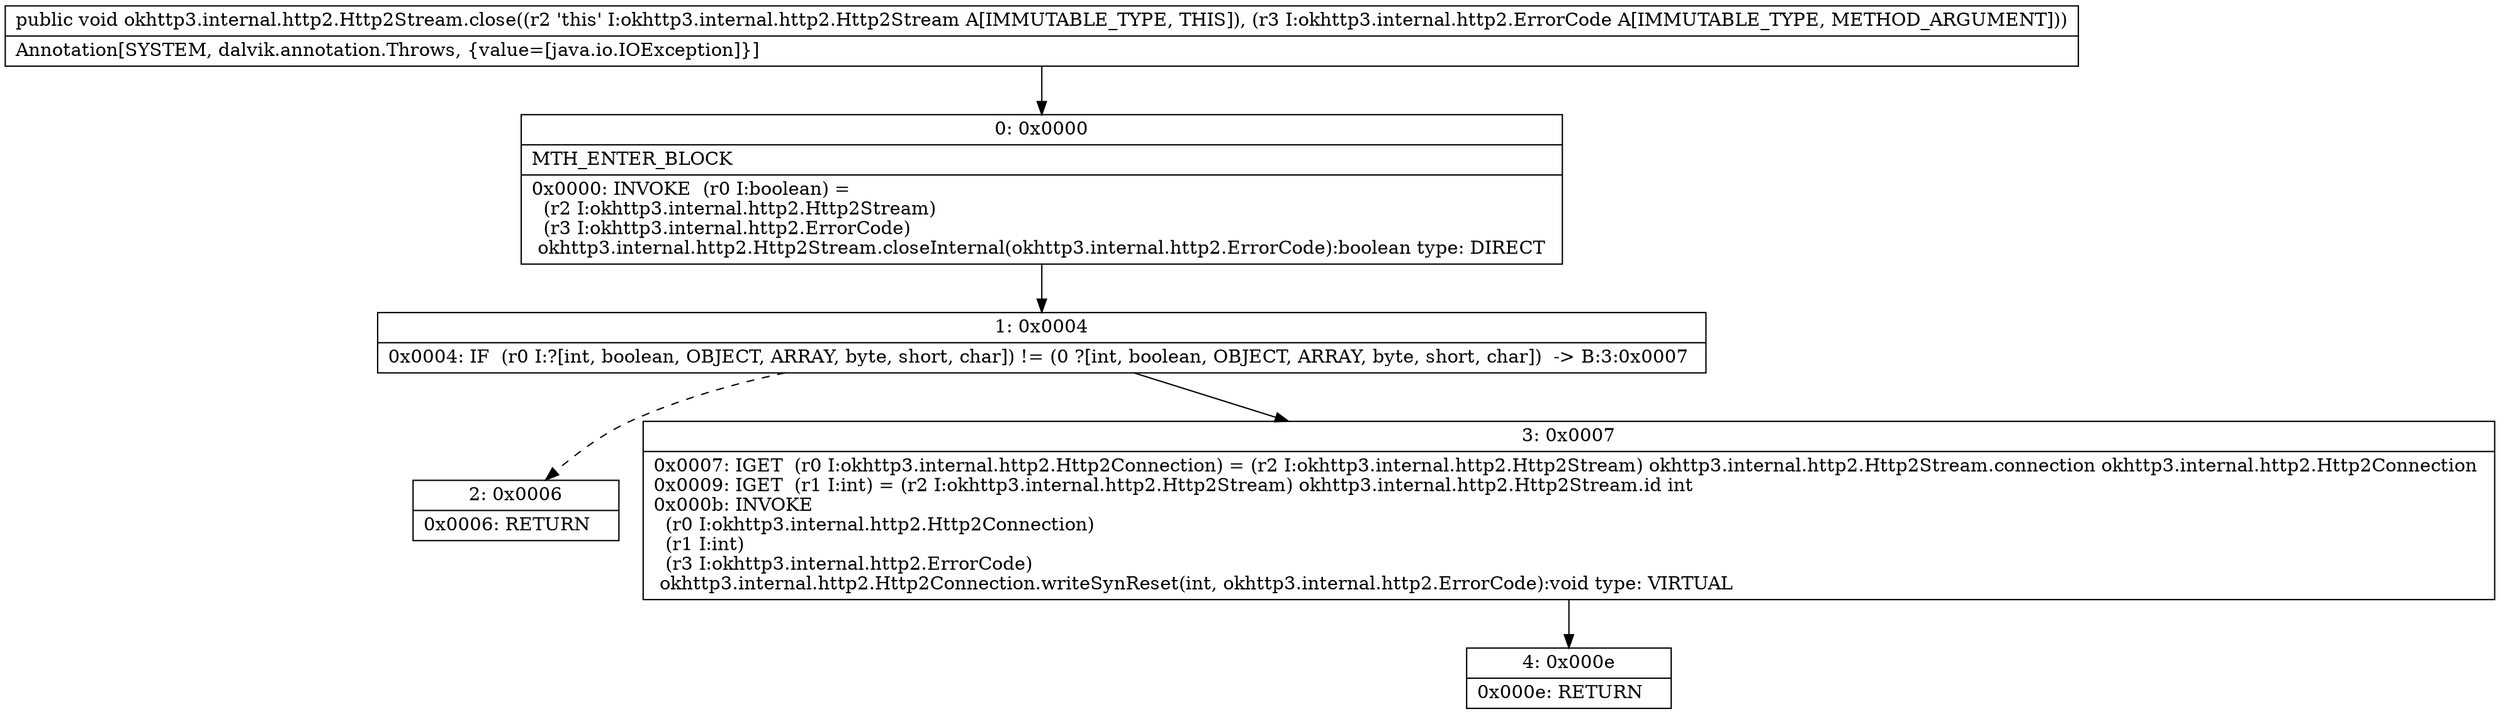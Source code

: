 digraph "CFG forokhttp3.internal.http2.Http2Stream.close(Lokhttp3\/internal\/http2\/ErrorCode;)V" {
Node_0 [shape=record,label="{0\:\ 0x0000|MTH_ENTER_BLOCK\l|0x0000: INVOKE  (r0 I:boolean) = \l  (r2 I:okhttp3.internal.http2.Http2Stream)\l  (r3 I:okhttp3.internal.http2.ErrorCode)\l okhttp3.internal.http2.Http2Stream.closeInternal(okhttp3.internal.http2.ErrorCode):boolean type: DIRECT \l}"];
Node_1 [shape=record,label="{1\:\ 0x0004|0x0004: IF  (r0 I:?[int, boolean, OBJECT, ARRAY, byte, short, char]) != (0 ?[int, boolean, OBJECT, ARRAY, byte, short, char])  \-\> B:3:0x0007 \l}"];
Node_2 [shape=record,label="{2\:\ 0x0006|0x0006: RETURN   \l}"];
Node_3 [shape=record,label="{3\:\ 0x0007|0x0007: IGET  (r0 I:okhttp3.internal.http2.Http2Connection) = (r2 I:okhttp3.internal.http2.Http2Stream) okhttp3.internal.http2.Http2Stream.connection okhttp3.internal.http2.Http2Connection \l0x0009: IGET  (r1 I:int) = (r2 I:okhttp3.internal.http2.Http2Stream) okhttp3.internal.http2.Http2Stream.id int \l0x000b: INVOKE  \l  (r0 I:okhttp3.internal.http2.Http2Connection)\l  (r1 I:int)\l  (r3 I:okhttp3.internal.http2.ErrorCode)\l okhttp3.internal.http2.Http2Connection.writeSynReset(int, okhttp3.internal.http2.ErrorCode):void type: VIRTUAL \l}"];
Node_4 [shape=record,label="{4\:\ 0x000e|0x000e: RETURN   \l}"];
MethodNode[shape=record,label="{public void okhttp3.internal.http2.Http2Stream.close((r2 'this' I:okhttp3.internal.http2.Http2Stream A[IMMUTABLE_TYPE, THIS]), (r3 I:okhttp3.internal.http2.ErrorCode A[IMMUTABLE_TYPE, METHOD_ARGUMENT]))  | Annotation[SYSTEM, dalvik.annotation.Throws, \{value=[java.io.IOException]\}]\l}"];
MethodNode -> Node_0;
Node_0 -> Node_1;
Node_1 -> Node_2[style=dashed];
Node_1 -> Node_3;
Node_3 -> Node_4;
}

